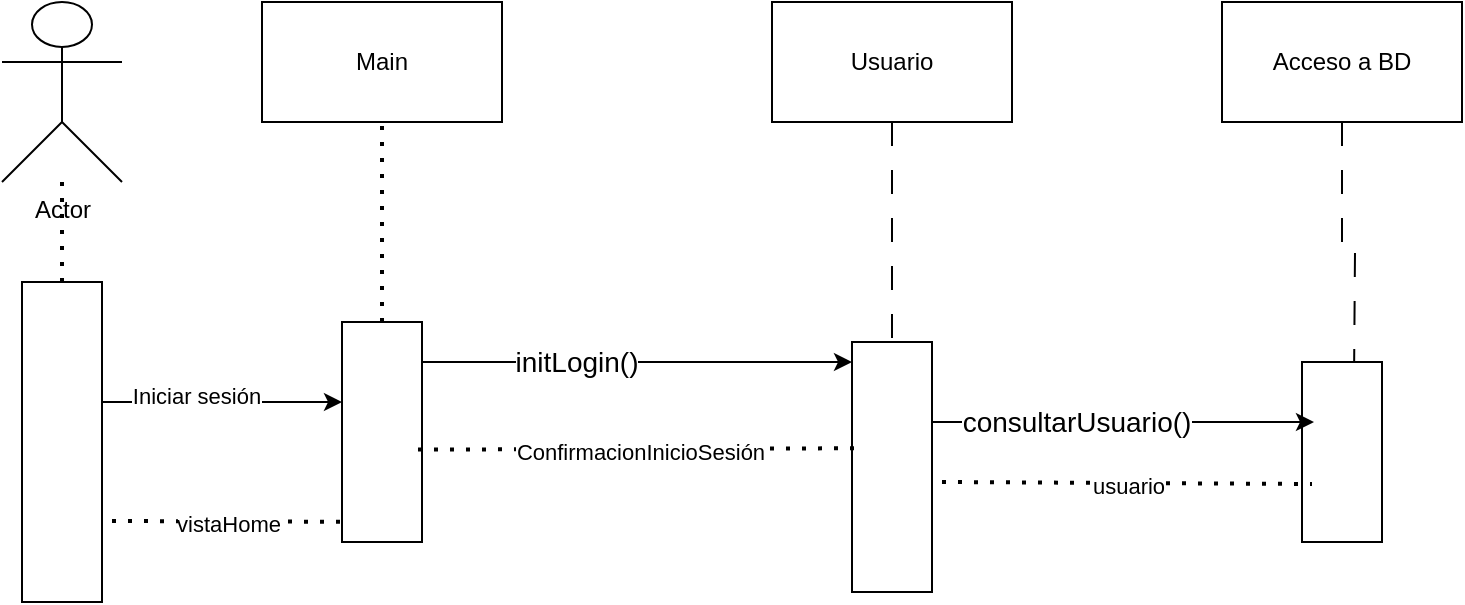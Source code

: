 <mxfile version="24.7.17">
  <diagram name="Page-1" id="_516yflUiN1I-Csi6fNM">
    <mxGraphModel dx="1970" dy="482" grid="1" gridSize="10" guides="1" tooltips="1" connect="1" arrows="1" fold="1" page="1" pageScale="1" pageWidth="850" pageHeight="1100" math="0" shadow="0">
      <root>
        <mxCell id="0" />
        <mxCell id="1" parent="0" />
        <mxCell id="id6Zb9_D223cBlGSzQpS-1" style="edgeStyle=orthogonalEdgeStyle;rounded=0;orthogonalLoop=1;jettySize=auto;html=1;exitX=0;exitY=0;exitDx=0;exitDy=0;" parent="1" source="id6Zb9_D223cBlGSzQpS-3" target="id6Zb9_D223cBlGSzQpS-7" edge="1">
          <mxGeometry relative="1" as="geometry">
            <Array as="points">
              <mxPoint x="140" y="240" />
            </Array>
            <mxPoint x="540" y="240" as="targetPoint" />
          </mxGeometry>
        </mxCell>
        <mxCell id="id6Zb9_D223cBlGSzQpS-2" value="&lt;font style=&quot;font-size: 14px;&quot;&gt;initLogin()&lt;/font&gt;" style="edgeLabel;html=1;align=center;verticalAlign=middle;resizable=0;points=[];" parent="id6Zb9_D223cBlGSzQpS-1" connectable="0" vertex="1">
          <mxGeometry x="0.168" y="5" relative="1" as="geometry">
            <mxPoint x="-40" y="5" as="offset" />
          </mxGeometry>
        </mxCell>
        <mxCell id="id6Zb9_D223cBlGSzQpS-3" value="" style="rounded=0;whiteSpace=wrap;html=1;direction=south;" parent="1" vertex="1">
          <mxGeometry x="100" y="220" width="40" height="110" as="geometry" />
        </mxCell>
        <mxCell id="id6Zb9_D223cBlGSzQpS-4" style="edgeStyle=orthogonalEdgeStyle;rounded=0;orthogonalLoop=1;jettySize=auto;html=1;endArrow=none;endFill=0;dashed=1;dashPattern=12 12;" parent="1" source="udtZH7jC7fAfR0HxxWPP-2" edge="1">
          <mxGeometry relative="1" as="geometry">
            <mxPoint x="375" y="250" as="targetPoint" />
            <mxPoint x="375" y="150" as="sourcePoint" />
          </mxGeometry>
        </mxCell>
        <mxCell id="id6Zb9_D223cBlGSzQpS-7" value="" style="rounded=0;whiteSpace=wrap;html=1;direction=south;" parent="1" vertex="1">
          <mxGeometry x="355" y="230" width="40" height="125" as="geometry" />
        </mxCell>
        <mxCell id="id6Zb9_D223cBlGSzQpS-14" value="" style="endArrow=none;dashed=1;html=1;dashPattern=1 3;strokeWidth=2;rounded=0;" parent="1" source="id6Zb9_D223cBlGSzQpS-3" target="udtZH7jC7fAfR0HxxWPP-1" edge="1">
          <mxGeometry width="50" height="50" relative="1" as="geometry">
            <mxPoint x="100" y="220" as="sourcePoint" />
            <mxPoint x="120" y="150" as="targetPoint" />
          </mxGeometry>
        </mxCell>
        <mxCell id="id6Zb9_D223cBlGSzQpS-15" value="Actor" style="shape=umlActor;verticalLabelPosition=bottom;verticalAlign=top;html=1;outlineConnect=0;" parent="1" vertex="1">
          <mxGeometry x="-70" y="60" width="60" height="90" as="geometry" />
        </mxCell>
        <mxCell id="id6Zb9_D223cBlGSzQpS-16" value="" style="endArrow=none;dashed=1;html=1;dashPattern=1 3;strokeWidth=2;rounded=0;" parent="1" source="id6Zb9_D223cBlGSzQpS-19" target="id6Zb9_D223cBlGSzQpS-15" edge="1">
          <mxGeometry width="50" height="50" relative="1" as="geometry">
            <mxPoint x="-40" y="240" as="sourcePoint" />
            <mxPoint x="-10" y="260" as="targetPoint" />
          </mxGeometry>
        </mxCell>
        <mxCell id="id6Zb9_D223cBlGSzQpS-17" style="edgeStyle=orthogonalEdgeStyle;rounded=0;orthogonalLoop=1;jettySize=auto;html=1;" parent="1" source="id6Zb9_D223cBlGSzQpS-19" target="id6Zb9_D223cBlGSzQpS-3" edge="1">
          <mxGeometry relative="1" as="geometry">
            <Array as="points">
              <mxPoint x="40" y="260" />
              <mxPoint x="40" y="260" />
            </Array>
          </mxGeometry>
        </mxCell>
        <mxCell id="id6Zb9_D223cBlGSzQpS-18" value="Iniciar sesión" style="edgeLabel;html=1;align=center;verticalAlign=middle;resizable=0;points=[];" parent="id6Zb9_D223cBlGSzQpS-17" connectable="0" vertex="1">
          <mxGeometry x="-0.217" y="3" relative="1" as="geometry">
            <mxPoint as="offset" />
          </mxGeometry>
        </mxCell>
        <mxCell id="id6Zb9_D223cBlGSzQpS-19" value="" style="rounded=0;whiteSpace=wrap;html=1;direction=south;" parent="1" vertex="1">
          <mxGeometry x="-60" y="200" width="40" height="160" as="geometry" />
        </mxCell>
        <mxCell id="id6Zb9_D223cBlGSzQpS-20" value="" style="endArrow=none;dashed=1;html=1;dashPattern=1 3;strokeWidth=2;rounded=0;entryX=0.425;entryY=0.9;entryDx=0;entryDy=0;entryPerimeter=0;exitX=0.58;exitY=0.05;exitDx=0;exitDy=0;exitPerimeter=0;" parent="1" source="id6Zb9_D223cBlGSzQpS-3" target="id6Zb9_D223cBlGSzQpS-7" edge="1">
          <mxGeometry width="50" height="50" relative="1" as="geometry">
            <mxPoint x="220" y="310" as="sourcePoint" />
            <mxPoint x="270" y="260" as="targetPoint" />
          </mxGeometry>
        </mxCell>
        <mxCell id="id6Zb9_D223cBlGSzQpS-21" value="ConfirmacionInicioSesión" style="edgeLabel;html=1;align=center;verticalAlign=middle;resizable=0;points=[];" parent="id6Zb9_D223cBlGSzQpS-20" connectable="0" vertex="1">
          <mxGeometry x="0.005" y="-1" relative="1" as="geometry">
            <mxPoint as="offset" />
          </mxGeometry>
        </mxCell>
        <mxCell id="id6Zb9_D223cBlGSzQpS-30" style="edgeStyle=orthogonalEdgeStyle;rounded=0;orthogonalLoop=1;jettySize=auto;html=1;endArrow=none;endFill=0;dashed=1;dashPattern=12 12;" parent="1" source="udtZH7jC7fAfR0HxxWPP-3" edge="1">
          <mxGeometry relative="1" as="geometry">
            <mxPoint x="606" y="250" as="targetPoint" />
            <mxPoint x="606" y="150" as="sourcePoint" />
          </mxGeometry>
        </mxCell>
        <mxCell id="id6Zb9_D223cBlGSzQpS-33" value="" style="rounded=0;whiteSpace=wrap;html=1;direction=south;" parent="1" vertex="1">
          <mxGeometry x="580" y="240" width="40" height="90" as="geometry" />
        </mxCell>
        <mxCell id="id6Zb9_D223cBlGSzQpS-35" style="edgeStyle=orthogonalEdgeStyle;rounded=0;orthogonalLoop=1;jettySize=auto;html=1;" parent="1" edge="1">
          <mxGeometry relative="1" as="geometry">
            <Array as="points">
              <mxPoint x="470" y="270" />
              <mxPoint x="470" y="270" />
            </Array>
            <mxPoint x="395" y="270" as="sourcePoint" />
            <mxPoint x="586" y="270" as="targetPoint" />
          </mxGeometry>
        </mxCell>
        <mxCell id="id6Zb9_D223cBlGSzQpS-36" value="&lt;span style=&quot;font-size: 14px;&quot;&gt;consultarUsuario()&lt;/span&gt;" style="edgeLabel;html=1;align=center;verticalAlign=middle;resizable=0;points=[];" parent="id6Zb9_D223cBlGSzQpS-35" connectable="0" vertex="1">
          <mxGeometry x="0.168" y="5" relative="1" as="geometry">
            <mxPoint x="-40" y="5" as="offset" />
          </mxGeometry>
        </mxCell>
        <mxCell id="id6Zb9_D223cBlGSzQpS-38" value="" style="endArrow=orthogonalEdgeStyle;dashed=1;html=1;dashPattern=1 3;strokeWidth=2;rounded=0;entryX=0.678;entryY=0.875;entryDx=0;entryDy=0;entryPerimeter=0;" parent="1" target="id6Zb9_D223cBlGSzQpS-33" edge="1">
          <mxGeometry width="50" height="50" relative="1" as="geometry">
            <mxPoint x="400" y="300" as="sourcePoint" />
            <mxPoint x="579" y="300.04" as="targetPoint" />
          </mxGeometry>
        </mxCell>
        <mxCell id="id6Zb9_D223cBlGSzQpS-39" value="usuario" style="edgeLabel;html=1;align=center;verticalAlign=middle;resizable=0;points=[];" parent="id6Zb9_D223cBlGSzQpS-38" connectable="0" vertex="1">
          <mxGeometry x="0.005" y="-1" relative="1" as="geometry">
            <mxPoint as="offset" />
          </mxGeometry>
        </mxCell>
        <mxCell id="id6Zb9_D223cBlGSzQpS-40" value="" style="endArrow=none;dashed=1;html=1;dashPattern=1 3;strokeWidth=2;rounded=0;exitX=0.454;exitY=-0.05;exitDx=0;exitDy=0;entryX=0.594;entryY=1.075;entryDx=0;entryDy=0;entryPerimeter=0;exitPerimeter=0;" parent="1" edge="1">
          <mxGeometry width="50" height="50" relative="1" as="geometry">
            <mxPoint x="-15" y="319.5" as="sourcePoint" />
            <mxPoint x="100" y="319.88" as="targetPoint" />
          </mxGeometry>
        </mxCell>
        <mxCell id="id6Zb9_D223cBlGSzQpS-41" value="vistaHome" style="edgeLabel;html=1;align=center;verticalAlign=middle;resizable=0;points=[];" parent="id6Zb9_D223cBlGSzQpS-40" connectable="0" vertex="1">
          <mxGeometry x="0.005" y="-1" relative="1" as="geometry">
            <mxPoint as="offset" />
          </mxGeometry>
        </mxCell>
        <mxCell id="udtZH7jC7fAfR0HxxWPP-1" value="Main" style="rounded=0;whiteSpace=wrap;html=1;" vertex="1" parent="1">
          <mxGeometry x="60" y="60" width="120" height="60" as="geometry" />
        </mxCell>
        <mxCell id="udtZH7jC7fAfR0HxxWPP-2" value="Usuario" style="rounded=0;whiteSpace=wrap;html=1;" vertex="1" parent="1">
          <mxGeometry x="315" y="60" width="120" height="60" as="geometry" />
        </mxCell>
        <mxCell id="udtZH7jC7fAfR0HxxWPP-3" value="Acceso a BD" style="rounded=0;whiteSpace=wrap;html=1;" vertex="1" parent="1">
          <mxGeometry x="540" y="60" width="120" height="60" as="geometry" />
        </mxCell>
      </root>
    </mxGraphModel>
  </diagram>
</mxfile>
